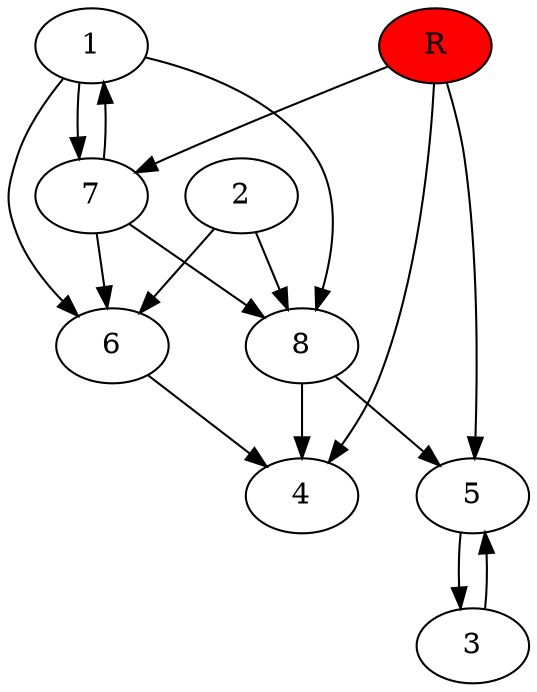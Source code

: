 digraph prb39865 {
	1
	2
	3
	4
	5
	6
	7
	8
	R [fillcolor="#ff0000" style=filled]
	1 -> 6
	1 -> 7
	1 -> 8
	2 -> 6
	2 -> 8
	3 -> 5
	5 -> 3
	6 -> 4
	7 -> 1
	7 -> 6
	7 -> 8
	8 -> 4
	8 -> 5
	R -> 4
	R -> 5
	R -> 7
}
